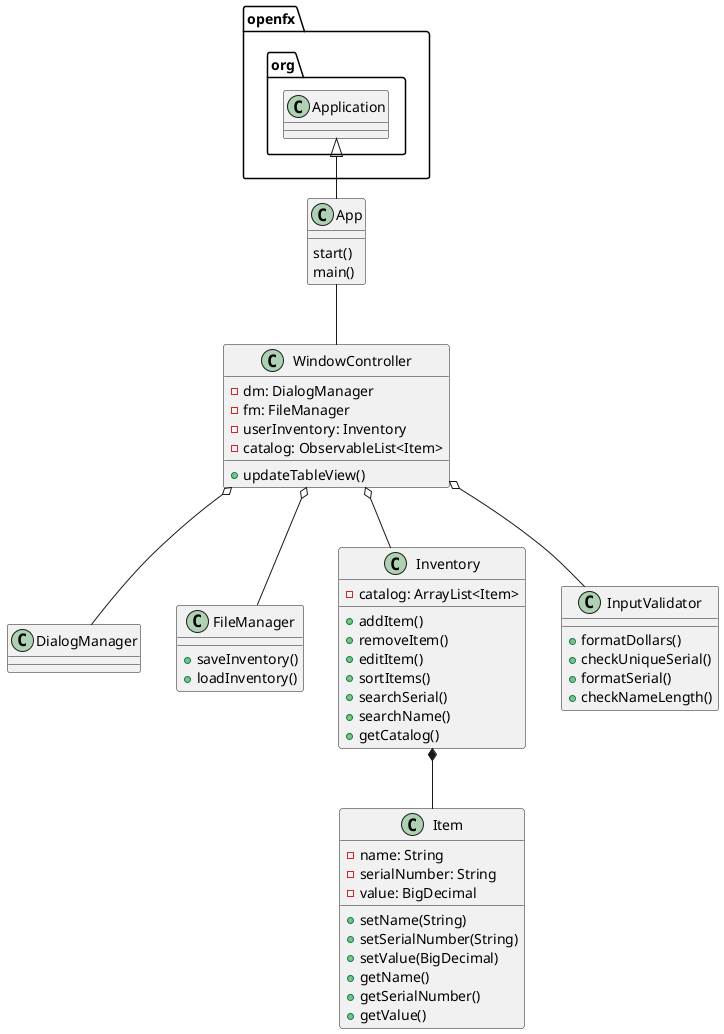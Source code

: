 @startuml
class App{
start()
main()
}

class WindowController{
- dm: DialogManager
- fm: FileManager
- userInventory: Inventory
- catalog: ObservableList<Item>

+updateTableView()
}

class DialogManager{
}

class FileManager{
+saveInventory()
+loadInventory()
}

class Inventory{
- catalog: ArrayList<Item>

+addItem()
+removeItem()
+editItem()
+sortItems()
+searchSerial()
+searchName()
+getCatalog()
}

class Item{
-name: String
-serialNumber: String
-value: BigDecimal

+setName(String)
+setSerialNumber(String)
+setValue(BigDecimal)
+getName()
+getSerialNumber()
+getValue()
}

class InputValidator{
+ formatDollars()
+ checkUniqueSerial()
+ formatSerial()
+ checkNameLength()
}

openfx.org.Application <|-- App
App -- WindowController
WindowController o-- DialogManager
WindowController o-- FileManager
WindowController o-- Inventory
Inventory *-- Item
WindowController o-- InputValidator
@enduml
